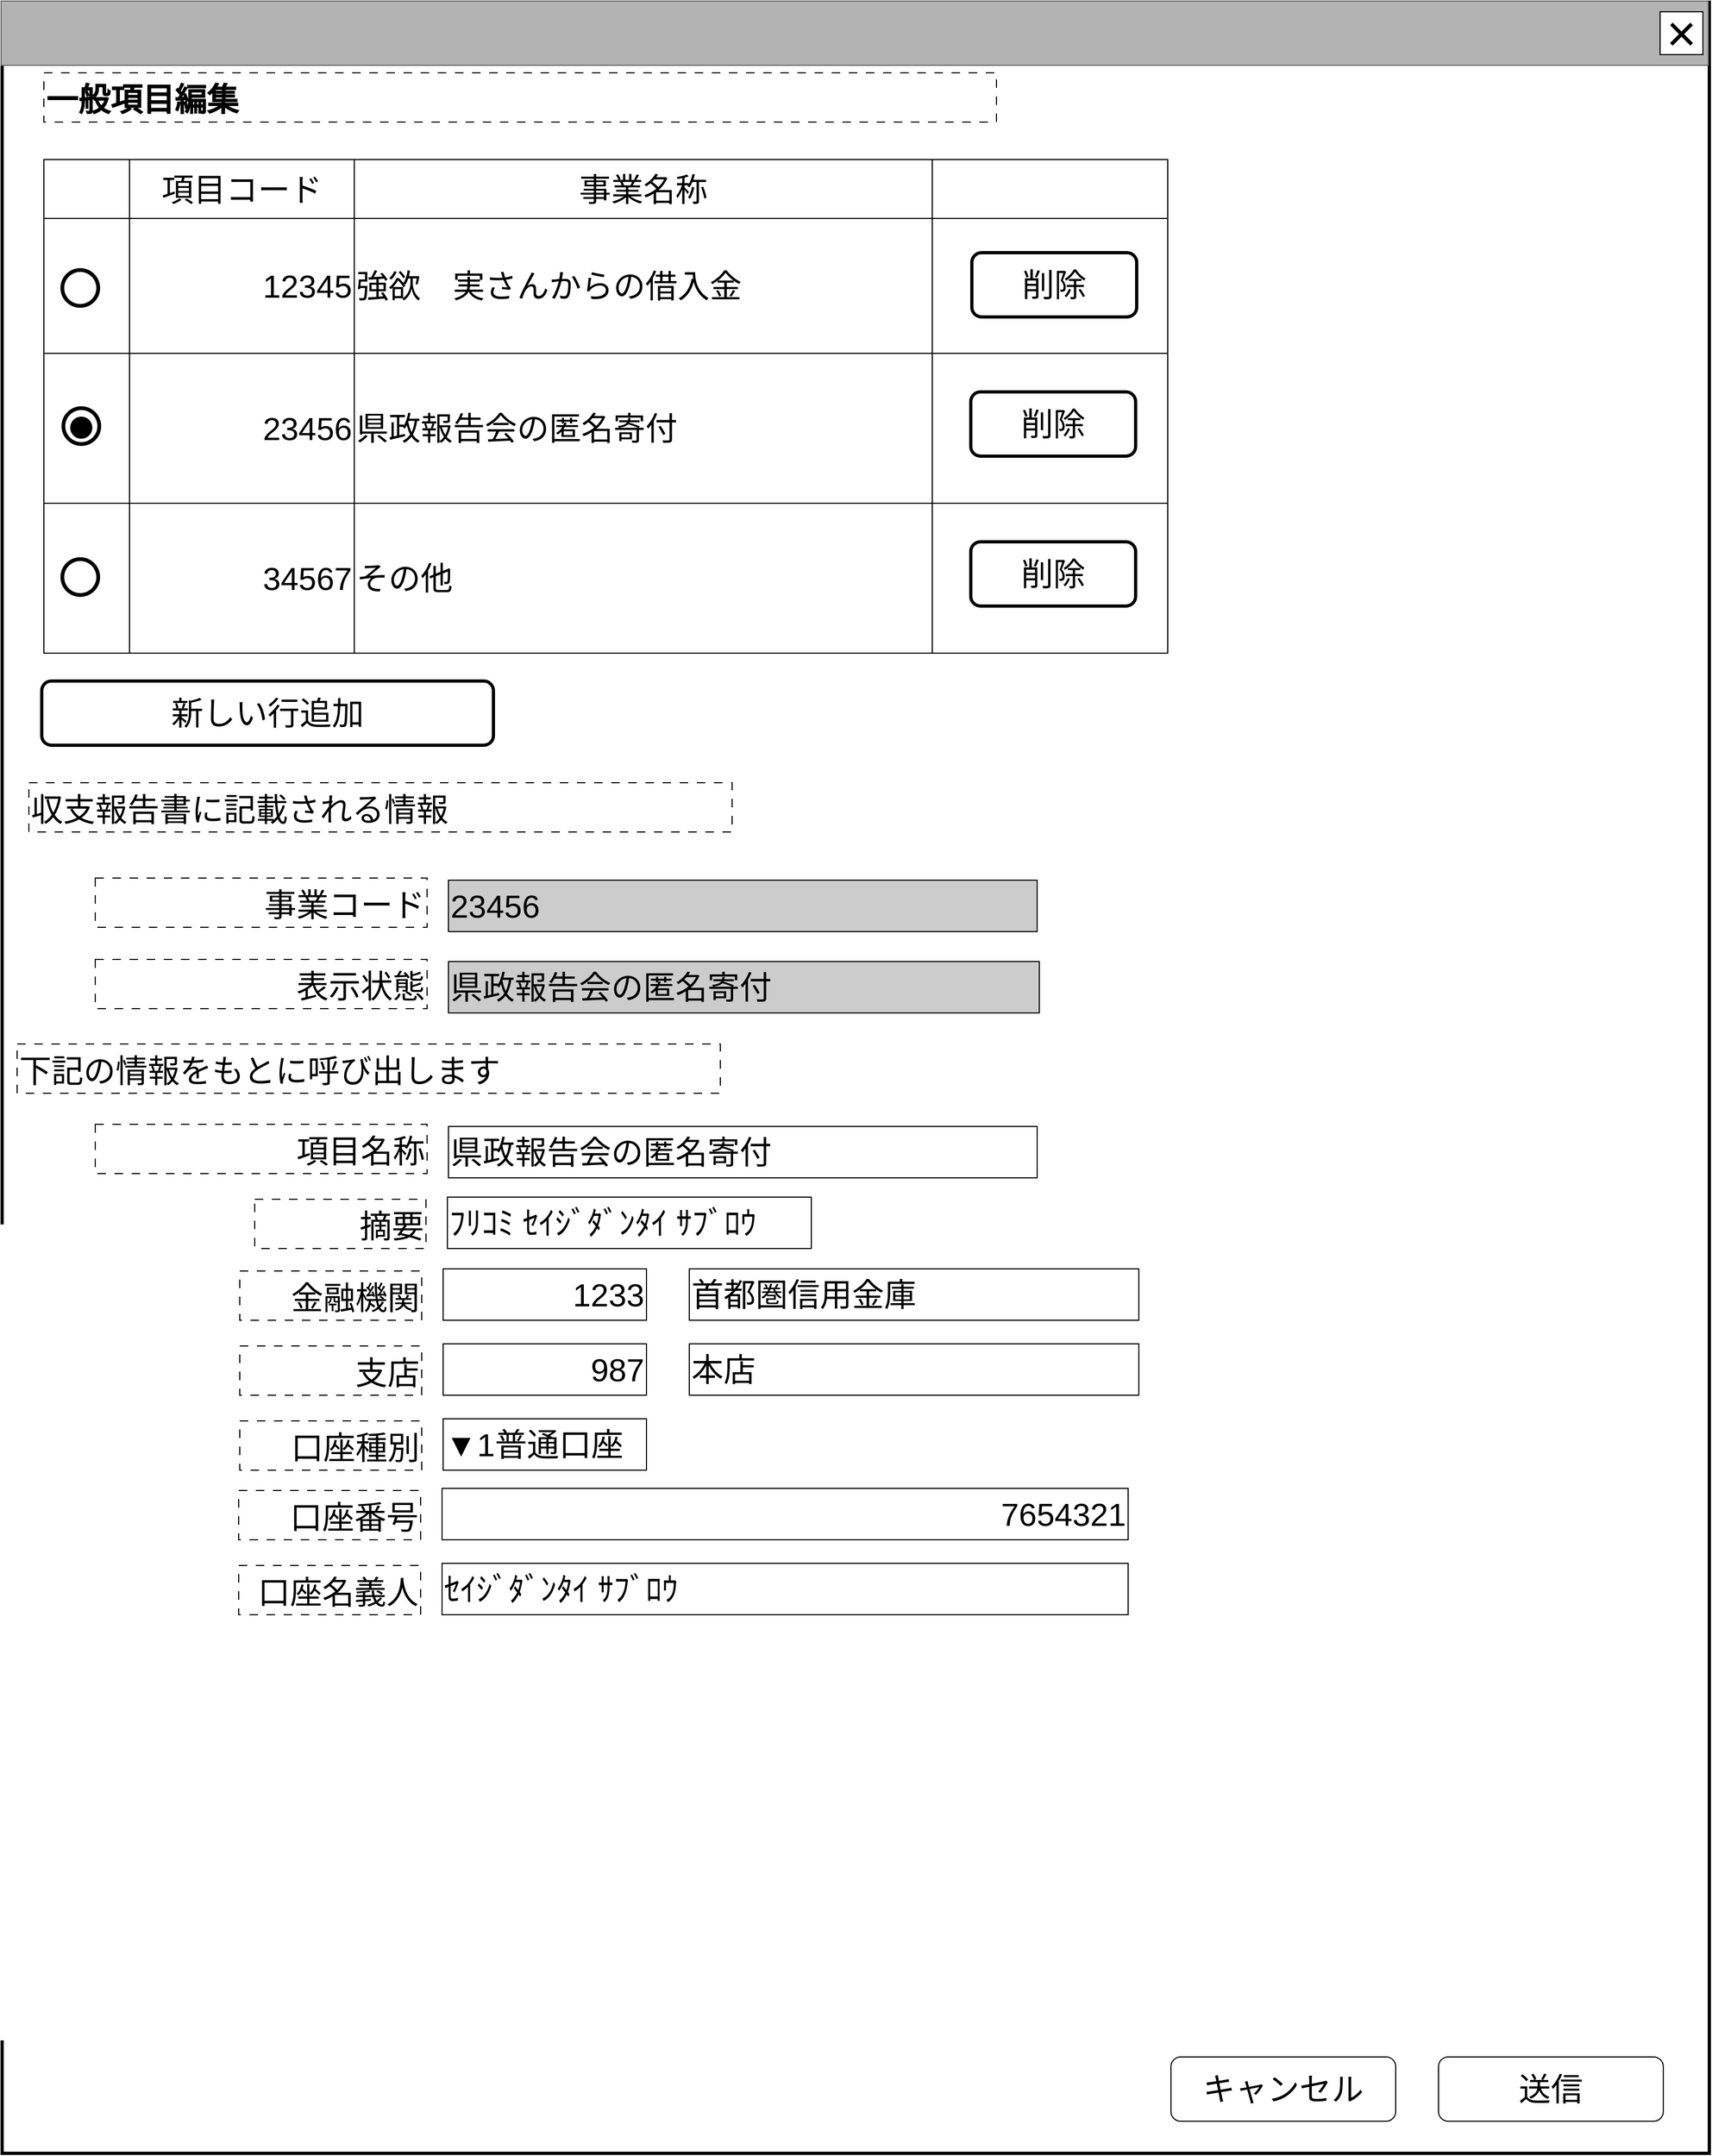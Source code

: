 <mxfile version="24.2.5" type="device">
  <diagram name="ページ1" id="LE8fIzdrHe0wcv1LTvfw">
    <mxGraphModel dx="1732" dy="1036" grid="1" gridSize="10" guides="1" tooltips="1" connect="1" arrows="1" fold="1" page="1" pageScale="1" pageWidth="1600" pageHeight="1200" math="0" shadow="0">
      <root>
        <mxCell id="0" />
        <mxCell id="cFaB45KztUIKXS-_cTrr-4" value="背景" style="locked=1;" parent="0" visible="0" />
        <mxCell id="cFaB45KztUIKXS-_cTrr-5" value="" style="rounded=0;whiteSpace=wrap;html=1;strokeWidth=3;" parent="cFaB45KztUIKXS-_cTrr-4" vertex="1">
          <mxGeometry x="1" y="1" width="1595" height="1180" as="geometry" />
        </mxCell>
        <mxCell id="cFaB45KztUIKXS-_cTrr-6" value="" style="rounded=0;whiteSpace=wrap;html=1;fillColor=#B3B3B3;fontColor=#333333;strokeColor=#666666;" parent="cFaB45KztUIKXS-_cTrr-4" vertex="1">
          <mxGeometry width="1595" height="60" as="geometry" />
        </mxCell>
        <mxCell id="cFaB45KztUIKXS-_cTrr-7" value="&lt;font style=&quot;font-size: 48px;&quot;&gt;×&lt;/font&gt;" style="rounded=0;whiteSpace=wrap;html=1;" parent="cFaB45KztUIKXS-_cTrr-4" vertex="1">
          <mxGeometry x="1550" y="10" width="40" height="40" as="geometry" />
        </mxCell>
        <mxCell id="cFaB45KztUIKXS-_cTrr-8" value="" style="rounded=0;whiteSpace=wrap;html=1;" parent="cFaB45KztUIKXS-_cTrr-4" vertex="1">
          <mxGeometry x="830" y="670" width="120" height="60" as="geometry" />
        </mxCell>
        <mxCell id="cFaB45KztUIKXS-_cTrr-9" value="ウインドウ" style="locked=1;" parent="0" />
        <mxCell id="cFaB45KztUIKXS-_cTrr-10" value="" style="rounded=0;whiteSpace=wrap;html=1;strokeWidth=3;" parent="cFaB45KztUIKXS-_cTrr-9" vertex="1">
          <mxGeometry x="1" y="1" width="1595" height="2009" as="geometry" />
        </mxCell>
        <mxCell id="cFaB45KztUIKXS-_cTrr-11" value="" style="rounded=0;whiteSpace=wrap;html=1;fillColor=#B3B3B3;fontColor=#333333;strokeColor=#666666;" parent="cFaB45KztUIKXS-_cTrr-9" vertex="1">
          <mxGeometry width="1595" height="60" as="geometry" />
        </mxCell>
        <mxCell id="cFaB45KztUIKXS-_cTrr-12" value="&lt;font style=&quot;font-size: 48px;&quot;&gt;×&lt;/font&gt;" style="rounded=0;whiteSpace=wrap;html=1;" parent="cFaB45KztUIKXS-_cTrr-9" vertex="1">
          <mxGeometry x="1550" y="10" width="40" height="40" as="geometry" />
        </mxCell>
        <mxCell id="cFaB45KztUIKXS-_cTrr-14" value="名称未設定レイヤ" style="" parent="0" />
        <mxCell id="bMRDDl92_SAq192Mb1gc-16" value="&lt;span style=&quot;font-size: 30px;&quot;&gt;&lt;b&gt;一般項目編集&lt;/b&gt;&lt;/span&gt;" style="rounded=0;whiteSpace=wrap;html=1;align=left;dashed=1;dashPattern=8 8;verticalAlign=bottom;" parent="cFaB45KztUIKXS-_cTrr-14" vertex="1">
          <mxGeometry x="40" y="67" width="890" height="46" as="geometry" />
        </mxCell>
        <mxCell id="Fa45Nr03g6_gKb-Np0pS-40" value="&lt;span style=&quot;font-size: 30px;&quot;&gt;送信&lt;/span&gt;" style="rounded=1;whiteSpace=wrap;html=1;" parent="cFaB45KztUIKXS-_cTrr-14" vertex="1">
          <mxGeometry x="1343" y="1920" width="210" height="60" as="geometry" />
        </mxCell>
        <mxCell id="Fa45Nr03g6_gKb-Np0pS-41" value="&lt;span style=&quot;font-size: 30px;&quot;&gt;キャンセル&lt;/span&gt;" style="rounded=1;whiteSpace=wrap;html=1;" parent="cFaB45KztUIKXS-_cTrr-14" vertex="1">
          <mxGeometry x="1093" y="1920" width="210" height="60" as="geometry" />
        </mxCell>
        <mxCell id="XZsCHV46CuvfbaxK355b-0" value="&lt;span style=&quot;font-size: 30px;&quot;&gt;事業コード&lt;/span&gt;" style="rounded=0;whiteSpace=wrap;html=1;align=right;dashed=1;dashPattern=8 8;verticalAlign=bottom;" parent="cFaB45KztUIKXS-_cTrr-14" vertex="1">
          <mxGeometry x="88" y="819" width="310" height="46" as="geometry" />
        </mxCell>
        <mxCell id="XZsCHV46CuvfbaxK355b-1" value="&lt;span style=&quot;font-size: 30px;&quot;&gt;23456&lt;/span&gt;" style="rounded=0;whiteSpace=wrap;html=1;align=left;fillColor=#CCCCCC;" parent="cFaB45KztUIKXS-_cTrr-14" vertex="1">
          <mxGeometry x="418" y="821" width="550" height="48" as="geometry" />
        </mxCell>
        <mxCell id="XZsCHV46CuvfbaxK355b-2" value="&lt;span style=&quot;font-size: 30px;&quot;&gt;項目名称&lt;/span&gt;" style="rounded=0;whiteSpace=wrap;html=1;align=right;dashed=1;dashPattern=8 8;verticalAlign=bottom;" parent="cFaB45KztUIKXS-_cTrr-14" vertex="1">
          <mxGeometry x="88" y="1049" width="310" height="46" as="geometry" />
        </mxCell>
        <mxCell id="XZsCHV46CuvfbaxK355b-3" value="&lt;span style=&quot;font-size: 30px;&quot;&gt;県政報告会の匿名寄付&lt;/span&gt;" style="rounded=0;whiteSpace=wrap;html=1;align=left;" parent="cFaB45KztUIKXS-_cTrr-14" vertex="1">
          <mxGeometry x="418" y="1051" width="550" height="48" as="geometry" />
        </mxCell>
        <mxCell id="XZsCHV46CuvfbaxK355b-6" value="&lt;span style=&quot;font-size: 30px;&quot;&gt;表示状態&lt;/span&gt;" style="rounded=0;whiteSpace=wrap;html=1;align=right;dashed=1;dashPattern=8 8;verticalAlign=bottom;" parent="cFaB45KztUIKXS-_cTrr-14" vertex="1">
          <mxGeometry x="88" y="895" width="310" height="46" as="geometry" />
        </mxCell>
        <mxCell id="XZsCHV46CuvfbaxK355b-7" value="&lt;span style=&quot;font-size: 30px;&quot;&gt;県政報告会の匿名寄付&lt;/span&gt;" style="rounded=0;whiteSpace=wrap;html=1;align=left;fillColor=#CCCCCC;" parent="cFaB45KztUIKXS-_cTrr-14" vertex="1">
          <mxGeometry x="418" y="897" width="552" height="48" as="geometry" />
        </mxCell>
        <mxCell id="XZsCHV46CuvfbaxK355b-8" value="" style="childLayout=tableLayout;recursiveResize=0;shadow=0;fillColor=default;align=left;" parent="cFaB45KztUIKXS-_cTrr-14" vertex="1">
          <mxGeometry x="40" y="148" width="1050" height="461" as="geometry" />
        </mxCell>
        <mxCell id="XZsCHV46CuvfbaxK355b-9" value="" style="shape=tableRow;horizontal=0;startSize=0;swimlaneHead=0;swimlaneBody=0;top=0;left=0;bottom=0;right=0;dropTarget=0;collapsible=0;recursiveResize=0;expand=0;fontStyle=0;fillColor=none;strokeColor=inherit;" parent="XZsCHV46CuvfbaxK355b-8" vertex="1">
          <mxGeometry width="1050" height="55" as="geometry" />
        </mxCell>
        <mxCell id="XZsCHV46CuvfbaxK355b-10" value="" style="connectable=0;recursiveResize=0;strokeColor=inherit;fillColor=none;align=center;whiteSpace=wrap;html=1;" parent="XZsCHV46CuvfbaxK355b-9" vertex="1">
          <mxGeometry width="80" height="55" as="geometry">
            <mxRectangle width="80" height="55" as="alternateBounds" />
          </mxGeometry>
        </mxCell>
        <mxCell id="XZsCHV46CuvfbaxK355b-12" value="&lt;span style=&quot;font-size: 30px;&quot;&gt;項目コード&lt;/span&gt;" style="connectable=0;recursiveResize=0;strokeColor=inherit;fillColor=none;align=center;whiteSpace=wrap;html=1;" parent="XZsCHV46CuvfbaxK355b-9" vertex="1">
          <mxGeometry x="80" width="210" height="55" as="geometry">
            <mxRectangle width="210" height="55" as="alternateBounds" />
          </mxGeometry>
        </mxCell>
        <mxCell id="XZsCHV46CuvfbaxK355b-14" value="&lt;font style=&quot;font-size: 30px;&quot;&gt;事業名称&lt;/font&gt;" style="connectable=0;recursiveResize=0;strokeColor=inherit;fillColor=none;align=center;whiteSpace=wrap;html=1;" parent="XZsCHV46CuvfbaxK355b-9" vertex="1">
          <mxGeometry x="290" width="540" height="55" as="geometry">
            <mxRectangle width="540" height="55" as="alternateBounds" />
          </mxGeometry>
        </mxCell>
        <mxCell id="XZsCHV46CuvfbaxK355b-17" value="" style="connectable=0;recursiveResize=0;strokeColor=inherit;fillColor=none;align=center;whiteSpace=wrap;html=1;" parent="XZsCHV46CuvfbaxK355b-9" vertex="1">
          <mxGeometry x="830" width="220" height="55" as="geometry">
            <mxRectangle width="220" height="55" as="alternateBounds" />
          </mxGeometry>
        </mxCell>
        <mxCell id="XZsCHV46CuvfbaxK355b-19" style="shape=tableRow;horizontal=0;startSize=0;swimlaneHead=0;swimlaneBody=0;top=0;left=0;bottom=0;right=0;dropTarget=0;collapsible=0;recursiveResize=0;expand=0;fontStyle=0;fillColor=none;strokeColor=inherit;" parent="XZsCHV46CuvfbaxK355b-8" vertex="1">
          <mxGeometry y="55" width="1050" height="126" as="geometry" />
        </mxCell>
        <mxCell id="XZsCHV46CuvfbaxK355b-20" value="" style="connectable=0;recursiveResize=0;strokeColor=inherit;fillColor=none;align=left;whiteSpace=wrap;html=1;" parent="XZsCHV46CuvfbaxK355b-19" vertex="1">
          <mxGeometry width="80" height="126" as="geometry">
            <mxRectangle width="80" height="126" as="alternateBounds" />
          </mxGeometry>
        </mxCell>
        <mxCell id="XZsCHV46CuvfbaxK355b-22" value="&lt;font style=&quot;font-size: 30px;&quot;&gt;12345&lt;/font&gt;" style="connectable=0;recursiveResize=0;strokeColor=inherit;fillColor=none;align=right;whiteSpace=wrap;html=1;" parent="XZsCHV46CuvfbaxK355b-19" vertex="1">
          <mxGeometry x="80" width="210" height="126" as="geometry">
            <mxRectangle width="210" height="126" as="alternateBounds" />
          </mxGeometry>
        </mxCell>
        <mxCell id="XZsCHV46CuvfbaxK355b-24" value="&lt;font style=&quot;font-size: 30px;&quot;&gt;強欲　実さんからの借入金&lt;/font&gt;" style="connectable=0;recursiveResize=0;strokeColor=inherit;fillColor=none;align=left;whiteSpace=wrap;html=1;" parent="XZsCHV46CuvfbaxK355b-19" vertex="1">
          <mxGeometry x="290" width="540" height="126" as="geometry">
            <mxRectangle width="540" height="126" as="alternateBounds" />
          </mxGeometry>
        </mxCell>
        <mxCell id="XZsCHV46CuvfbaxK355b-27" style="connectable=0;recursiveResize=0;strokeColor=inherit;fillColor=none;align=center;whiteSpace=wrap;html=1;" parent="XZsCHV46CuvfbaxK355b-19" vertex="1">
          <mxGeometry x="830" width="220" height="126" as="geometry">
            <mxRectangle width="220" height="126" as="alternateBounds" />
          </mxGeometry>
        </mxCell>
        <mxCell id="XZsCHV46CuvfbaxK355b-29" style="shape=tableRow;horizontal=0;startSize=0;swimlaneHead=0;swimlaneBody=0;top=0;left=0;bottom=0;right=0;dropTarget=0;collapsible=0;recursiveResize=0;expand=0;fontStyle=0;fillColor=none;strokeColor=inherit;" parent="XZsCHV46CuvfbaxK355b-8" vertex="1">
          <mxGeometry y="181" width="1050" height="140" as="geometry" />
        </mxCell>
        <mxCell id="XZsCHV46CuvfbaxK355b-30" value="" style="connectable=0;recursiveResize=0;strokeColor=inherit;fillColor=none;align=left;whiteSpace=wrap;html=1;" parent="XZsCHV46CuvfbaxK355b-29" vertex="1">
          <mxGeometry width="80" height="140" as="geometry">
            <mxRectangle width="80" height="140" as="alternateBounds" />
          </mxGeometry>
        </mxCell>
        <mxCell id="XZsCHV46CuvfbaxK355b-32" value="&lt;font style=&quot;font-size: 30px;&quot;&gt;23456&lt;/font&gt;" style="connectable=0;recursiveResize=0;strokeColor=inherit;fillColor=none;align=right;whiteSpace=wrap;html=1;" parent="XZsCHV46CuvfbaxK355b-29" vertex="1">
          <mxGeometry x="80" width="210" height="140" as="geometry">
            <mxRectangle width="210" height="140" as="alternateBounds" />
          </mxGeometry>
        </mxCell>
        <mxCell id="XZsCHV46CuvfbaxK355b-34" value="&lt;span style=&quot;font-size: 30px;&quot;&gt;県政報告会の匿名寄付&lt;/span&gt;" style="connectable=0;recursiveResize=0;strokeColor=inherit;fillColor=none;align=left;whiteSpace=wrap;html=1;" parent="XZsCHV46CuvfbaxK355b-29" vertex="1">
          <mxGeometry x="290" width="540" height="140" as="geometry">
            <mxRectangle width="540" height="140" as="alternateBounds" />
          </mxGeometry>
        </mxCell>
        <mxCell id="XZsCHV46CuvfbaxK355b-37" style="connectable=0;recursiveResize=0;strokeColor=inherit;fillColor=none;align=center;whiteSpace=wrap;html=1;" parent="XZsCHV46CuvfbaxK355b-29" vertex="1">
          <mxGeometry x="830" width="220" height="140" as="geometry">
            <mxRectangle width="220" height="140" as="alternateBounds" />
          </mxGeometry>
        </mxCell>
        <mxCell id="XZsCHV46CuvfbaxK355b-39" style="shape=tableRow;horizontal=0;startSize=0;swimlaneHead=0;swimlaneBody=0;top=0;left=0;bottom=0;right=0;dropTarget=0;collapsible=0;recursiveResize=0;expand=0;fontStyle=0;fillColor=none;strokeColor=inherit;" parent="XZsCHV46CuvfbaxK355b-8" vertex="1">
          <mxGeometry y="321" width="1050" height="140" as="geometry" />
        </mxCell>
        <mxCell id="XZsCHV46CuvfbaxK355b-40" style="connectable=0;recursiveResize=0;strokeColor=inherit;fillColor=none;align=left;whiteSpace=wrap;html=1;" parent="XZsCHV46CuvfbaxK355b-39" vertex="1">
          <mxGeometry width="80" height="140" as="geometry">
            <mxRectangle width="80" height="140" as="alternateBounds" />
          </mxGeometry>
        </mxCell>
        <mxCell id="XZsCHV46CuvfbaxK355b-42" value="&lt;font style=&quot;font-size: 30px;&quot;&gt;34567&lt;/font&gt;" style="connectable=0;recursiveResize=0;strokeColor=inherit;fillColor=none;align=right;whiteSpace=wrap;html=1;" parent="XZsCHV46CuvfbaxK355b-39" vertex="1">
          <mxGeometry x="80" width="210" height="140" as="geometry">
            <mxRectangle width="210" height="140" as="alternateBounds" />
          </mxGeometry>
        </mxCell>
        <mxCell id="XZsCHV46CuvfbaxK355b-44" value="&lt;span style=&quot;font-size: 30px;&quot;&gt;その他&lt;/span&gt;" style="connectable=0;recursiveResize=0;strokeColor=inherit;fillColor=none;align=left;whiteSpace=wrap;html=1;" parent="XZsCHV46CuvfbaxK355b-39" vertex="1">
          <mxGeometry x="290" width="540" height="140" as="geometry">
            <mxRectangle width="540" height="140" as="alternateBounds" />
          </mxGeometry>
        </mxCell>
        <mxCell id="XZsCHV46CuvfbaxK355b-47" style="connectable=0;recursiveResize=0;strokeColor=inherit;fillColor=none;align=center;whiteSpace=wrap;html=1;" parent="XZsCHV46CuvfbaxK355b-39" vertex="1">
          <mxGeometry x="830" width="220" height="140" as="geometry">
            <mxRectangle width="220" height="140" as="alternateBounds" />
          </mxGeometry>
        </mxCell>
        <mxCell id="XZsCHV46CuvfbaxK355b-61" value="&lt;font style=&quot;font-size: 84px;&quot;&gt;○&lt;/font&gt;" style="text;html=1;strokeColor=none;fillColor=none;align=center;verticalAlign=middle;whiteSpace=wrap;rounded=0;fontSize=60;" parent="cFaB45KztUIKXS-_cTrr-14" vertex="1">
          <mxGeometry x="44" y="249" width="60" height="30" as="geometry" />
        </mxCell>
        <mxCell id="XZsCHV46CuvfbaxK355b-62" value="&lt;font style=&quot;font-size: 84px;&quot;&gt;○&lt;/font&gt;" style="text;html=1;strokeColor=none;fillColor=none;align=center;verticalAlign=middle;whiteSpace=wrap;rounded=0;fontSize=60;" parent="cFaB45KztUIKXS-_cTrr-14" vertex="1">
          <mxGeometry x="45" y="378" width="60" height="30" as="geometry" />
        </mxCell>
        <mxCell id="XZsCHV46CuvfbaxK355b-63" value="&lt;font style=&quot;font-size: 48px;&quot;&gt;●&lt;/font&gt;" style="text;html=1;strokeColor=none;fillColor=none;align=center;verticalAlign=middle;whiteSpace=wrap;rounded=0;fontSize=48;" parent="cFaB45KztUIKXS-_cTrr-14" vertex="1">
          <mxGeometry x="45" y="380" width="60" height="30" as="geometry" />
        </mxCell>
        <mxCell id="XZsCHV46CuvfbaxK355b-64" value="&lt;span style=&quot;font-size: 30px;&quot;&gt;削除&lt;/span&gt;" style="rounded=1;whiteSpace=wrap;html=1;fillColor=#FFFFFF;strokeWidth=3;" parent="cFaB45KztUIKXS-_cTrr-14" vertex="1">
          <mxGeometry x="907" y="235" width="154" height="60" as="geometry" />
        </mxCell>
        <mxCell id="XZsCHV46CuvfbaxK355b-67" value="&lt;span style=&quot;font-size: 30px;&quot;&gt;削除&lt;/span&gt;" style="rounded=1;whiteSpace=wrap;html=1;fillColor=#FFFFFF;strokeWidth=3;" parent="cFaB45KztUIKXS-_cTrr-14" vertex="1">
          <mxGeometry x="906" y="365" width="154" height="60" as="geometry" />
        </mxCell>
        <mxCell id="XZsCHV46CuvfbaxK355b-70" value="&lt;font style=&quot;font-size: 84px;&quot;&gt;○&lt;/font&gt;" style="text;html=1;strokeColor=none;fillColor=none;align=center;verticalAlign=middle;whiteSpace=wrap;rounded=0;fontSize=60;" parent="cFaB45KztUIKXS-_cTrr-14" vertex="1">
          <mxGeometry x="44" y="519" width="60" height="30" as="geometry" />
        </mxCell>
        <mxCell id="XZsCHV46CuvfbaxK355b-75" value="&lt;span style=&quot;font-size: 30px;&quot;&gt;削除&lt;/span&gt;" style="rounded=1;whiteSpace=wrap;html=1;fillColor=#FFFFFF;strokeWidth=3;" parent="cFaB45KztUIKXS-_cTrr-14" vertex="1">
          <mxGeometry x="906" y="505" width="154" height="60" as="geometry" />
        </mxCell>
        <mxCell id="XZsCHV46CuvfbaxK355b-78" value="&lt;span style=&quot;font-size: 30px;&quot;&gt;新しい行追加&lt;/span&gt;" style="rounded=1;whiteSpace=wrap;html=1;fillColor=#FFFFFF;strokeWidth=3;" parent="cFaB45KztUIKXS-_cTrr-14" vertex="1">
          <mxGeometry x="38" y="635" width="422" height="60" as="geometry" />
        </mxCell>
        <mxCell id="iCmK_zi1mnz3eJUZ56AB-0" value="&lt;span style=&quot;font-size: 30px;&quot;&gt;収支報告書に記載される情報&lt;/span&gt;" style="rounded=0;whiteSpace=wrap;html=1;align=left;dashed=1;dashPattern=8 8;verticalAlign=bottom;" parent="cFaB45KztUIKXS-_cTrr-14" vertex="1">
          <mxGeometry x="26" y="730" width="657" height="46" as="geometry" />
        </mxCell>
        <mxCell id="iCmK_zi1mnz3eJUZ56AB-1" value="&lt;span style=&quot;font-size: 30px;&quot;&gt;下記の情報をもとに呼び出します&lt;/span&gt;" style="rounded=0;whiteSpace=wrap;html=1;align=left;dashed=1;dashPattern=8 8;verticalAlign=bottom;" parent="cFaB45KztUIKXS-_cTrr-14" vertex="1">
          <mxGeometry x="15" y="974" width="657" height="46" as="geometry" />
        </mxCell>
        <mxCell id="iCmK_zi1mnz3eJUZ56AB-2" value="&lt;span style=&quot;font-size: 30px;&quot;&gt;摘要&lt;/span&gt;" style="rounded=0;whiteSpace=wrap;html=1;align=right;dashed=1;dashPattern=8 8;verticalAlign=bottom;" parent="cFaB45KztUIKXS-_cTrr-14" vertex="1">
          <mxGeometry x="237" y="1119" width="160" height="46" as="geometry" />
        </mxCell>
        <mxCell id="iCmK_zi1mnz3eJUZ56AB-3" value="&lt;span style=&quot;font-size: 30px;&quot;&gt;ﾌﾘｺﾐ ｾｲｼﾞﾀﾞﾝﾀｲ ｻﾌﾞﾛｳ&lt;/span&gt;" style="rounded=0;whiteSpace=wrap;html=1;align=left;" parent="cFaB45KztUIKXS-_cTrr-14" vertex="1">
          <mxGeometry x="417" y="1117" width="340" height="48" as="geometry" />
        </mxCell>
        <mxCell id="iCmK_zi1mnz3eJUZ56AB-4" value="&lt;span style=&quot;font-size: 30px;&quot;&gt;金融機関&lt;/span&gt;" style="rounded=0;whiteSpace=wrap;html=1;align=right;dashed=1;dashPattern=8 8;verticalAlign=bottom;" parent="cFaB45KztUIKXS-_cTrr-14" vertex="1">
          <mxGeometry x="223" y="1186" width="170" height="46" as="geometry" />
        </mxCell>
        <mxCell id="iCmK_zi1mnz3eJUZ56AB-5" value="&lt;span style=&quot;font-size: 30px;&quot;&gt;1233&lt;/span&gt;" style="rounded=0;whiteSpace=wrap;html=1;align=right;" parent="cFaB45KztUIKXS-_cTrr-14" vertex="1">
          <mxGeometry x="413" y="1184" width="190" height="48" as="geometry" />
        </mxCell>
        <mxCell id="iCmK_zi1mnz3eJUZ56AB-6" value="&lt;span style=&quot;font-size: 30px;&quot;&gt;首都圏信用金庫&lt;/span&gt;" style="rounded=0;whiteSpace=wrap;html=1;align=left;" parent="cFaB45KztUIKXS-_cTrr-14" vertex="1">
          <mxGeometry x="643" y="1184" width="420" height="48" as="geometry" />
        </mxCell>
        <mxCell id="iCmK_zi1mnz3eJUZ56AB-7" value="&lt;span style=&quot;font-size: 30px;&quot;&gt;支店&lt;/span&gt;" style="rounded=0;whiteSpace=wrap;html=1;align=right;dashed=1;dashPattern=8 8;verticalAlign=bottom;" parent="cFaB45KztUIKXS-_cTrr-14" vertex="1">
          <mxGeometry x="223" y="1256" width="170" height="46" as="geometry" />
        </mxCell>
        <mxCell id="iCmK_zi1mnz3eJUZ56AB-8" value="&lt;span style=&quot;font-size: 30px;&quot;&gt;987&lt;/span&gt;" style="rounded=0;whiteSpace=wrap;html=1;align=right;" parent="cFaB45KztUIKXS-_cTrr-14" vertex="1">
          <mxGeometry x="413" y="1254" width="190" height="48" as="geometry" />
        </mxCell>
        <mxCell id="iCmK_zi1mnz3eJUZ56AB-9" value="&lt;span style=&quot;font-size: 30px;&quot;&gt;本店&lt;/span&gt;" style="rounded=0;whiteSpace=wrap;html=1;align=left;" parent="cFaB45KztUIKXS-_cTrr-14" vertex="1">
          <mxGeometry x="643" y="1254" width="420" height="48" as="geometry" />
        </mxCell>
        <mxCell id="iCmK_zi1mnz3eJUZ56AB-10" value="&lt;span style=&quot;font-size: 30px;&quot;&gt;口座種別&lt;/span&gt;" style="rounded=0;whiteSpace=wrap;html=1;align=right;dashed=1;dashPattern=8 8;verticalAlign=bottom;" parent="cFaB45KztUIKXS-_cTrr-14" vertex="1">
          <mxGeometry x="223" y="1326" width="170" height="46" as="geometry" />
        </mxCell>
        <mxCell id="iCmK_zi1mnz3eJUZ56AB-11" value="&lt;span style=&quot;font-size: 30px;&quot;&gt;▼1普通口座&lt;/span&gt;" style="rounded=0;whiteSpace=wrap;html=1;align=left;" parent="cFaB45KztUIKXS-_cTrr-14" vertex="1">
          <mxGeometry x="413" y="1324" width="190" height="48" as="geometry" />
        </mxCell>
        <mxCell id="iCmK_zi1mnz3eJUZ56AB-12" value="&lt;span style=&quot;font-size: 30px;&quot;&gt;口座番号&lt;/span&gt;" style="rounded=0;whiteSpace=wrap;html=1;align=right;dashed=1;dashPattern=8 8;verticalAlign=bottom;" parent="cFaB45KztUIKXS-_cTrr-14" vertex="1">
          <mxGeometry x="222" y="1391" width="170" height="46" as="geometry" />
        </mxCell>
        <mxCell id="iCmK_zi1mnz3eJUZ56AB-13" value="&lt;span style=&quot;font-size: 30px;&quot;&gt;7654321&lt;/span&gt;" style="rounded=0;whiteSpace=wrap;html=1;align=right;" parent="cFaB45KztUIKXS-_cTrr-14" vertex="1">
          <mxGeometry x="412" y="1389" width="641" height="48" as="geometry" />
        </mxCell>
        <mxCell id="iCmK_zi1mnz3eJUZ56AB-14" value="&lt;span style=&quot;font-size: 30px;&quot;&gt;口座名義人&lt;/span&gt;" style="rounded=0;whiteSpace=wrap;html=1;align=right;dashed=1;dashPattern=8 8;verticalAlign=bottom;" parent="cFaB45KztUIKXS-_cTrr-14" vertex="1">
          <mxGeometry x="222" y="1461" width="170" height="46" as="geometry" />
        </mxCell>
        <mxCell id="iCmK_zi1mnz3eJUZ56AB-15" value="&lt;span style=&quot;font-size: 30px;&quot;&gt;ｾｲｼﾞﾀﾞﾝﾀｲ ｻﾌﾞﾛｳ&lt;/span&gt;" style="rounded=0;whiteSpace=wrap;html=1;align=left;" parent="cFaB45KztUIKXS-_cTrr-14" vertex="1">
          <mxGeometry x="412" y="1459" width="641" height="48" as="geometry" />
        </mxCell>
      </root>
    </mxGraphModel>
  </diagram>
</mxfile>
